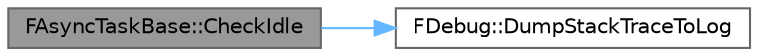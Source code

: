 digraph "FAsyncTaskBase::CheckIdle"
{
 // INTERACTIVE_SVG=YES
 // LATEX_PDF_SIZE
  bgcolor="transparent";
  edge [fontname=Helvetica,fontsize=10,labelfontname=Helvetica,labelfontsize=10];
  node [fontname=Helvetica,fontsize=10,shape=box,height=0.2,width=0.4];
  rankdir="LR";
  Node1 [id="Node000001",label="FAsyncTaskBase::CheckIdle",height=0.2,width=0.4,color="gray40", fillcolor="grey60", style="filled", fontcolor="black",tooltip="Internal call to assert that we are idle."];
  Node1 -> Node2 [id="edge1_Node000001_Node000002",color="steelblue1",style="solid",tooltip=" "];
  Node2 [id="Node000002",label="FDebug::DumpStackTraceToLog",height=0.2,width=0.4,color="grey40", fillcolor="white", style="filled",URL="$df/d54/structFDebug.html#a119235736bea9f64323b7c7ad0225365",tooltip="Dumps the stack trace into the log, meant to be used for debugging purposes."];
}
